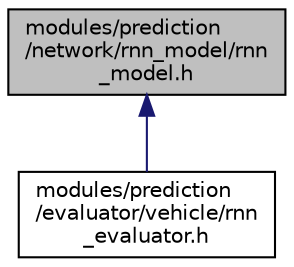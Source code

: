 digraph "modules/prediction/network/rnn_model/rnn_model.h"
{
  edge [fontname="Helvetica",fontsize="10",labelfontname="Helvetica",labelfontsize="10"];
  node [fontname="Helvetica",fontsize="10",shape=record];
  Node1 [label="modules/prediction\l/network/rnn_model/rnn\l_model.h",height=0.2,width=0.4,color="black", fillcolor="grey75", style="filled" fontcolor="black"];
  Node1 -> Node2 [dir="back",color="midnightblue",fontsize="10",style="solid",fontname="Helvetica"];
  Node2 [label="modules/prediction\l/evaluator/vehicle/rnn\l_evaluator.h",height=0.2,width=0.4,color="black", fillcolor="white", style="filled",URL="$rnn__evaluator_8h.html"];
}
